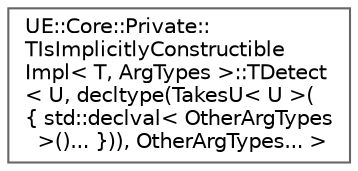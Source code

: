 digraph "Graphical Class Hierarchy"
{
 // INTERACTIVE_SVG=YES
 // LATEX_PDF_SIZE
  bgcolor="transparent";
  edge [fontname=Helvetica,fontsize=10,labelfontname=Helvetica,labelfontsize=10];
  node [fontname=Helvetica,fontsize=10,shape=box,height=0.2,width=0.4];
  rankdir="LR";
  Node0 [id="Node000000",label="UE::Core::Private::\lTIsImplicitlyConstructible\lImpl\< T, ArgTypes \>::TDetect\l\< U, decltype(TakesU\< U \>(\l\{ std::declval\< OtherArgTypes\l \>()... \})), OtherArgTypes... \>",height=0.2,width=0.4,color="grey40", fillcolor="white", style="filled",URL="$d8/d90/structUE_1_1Core_1_1Private_1_1TIsImplicitlyConstructibleImpl_1_1TDetect_3_01U_00_01decltype_07T5f832f8bbf515ba2135167c501f299ac.html",tooltip=" "];
}
